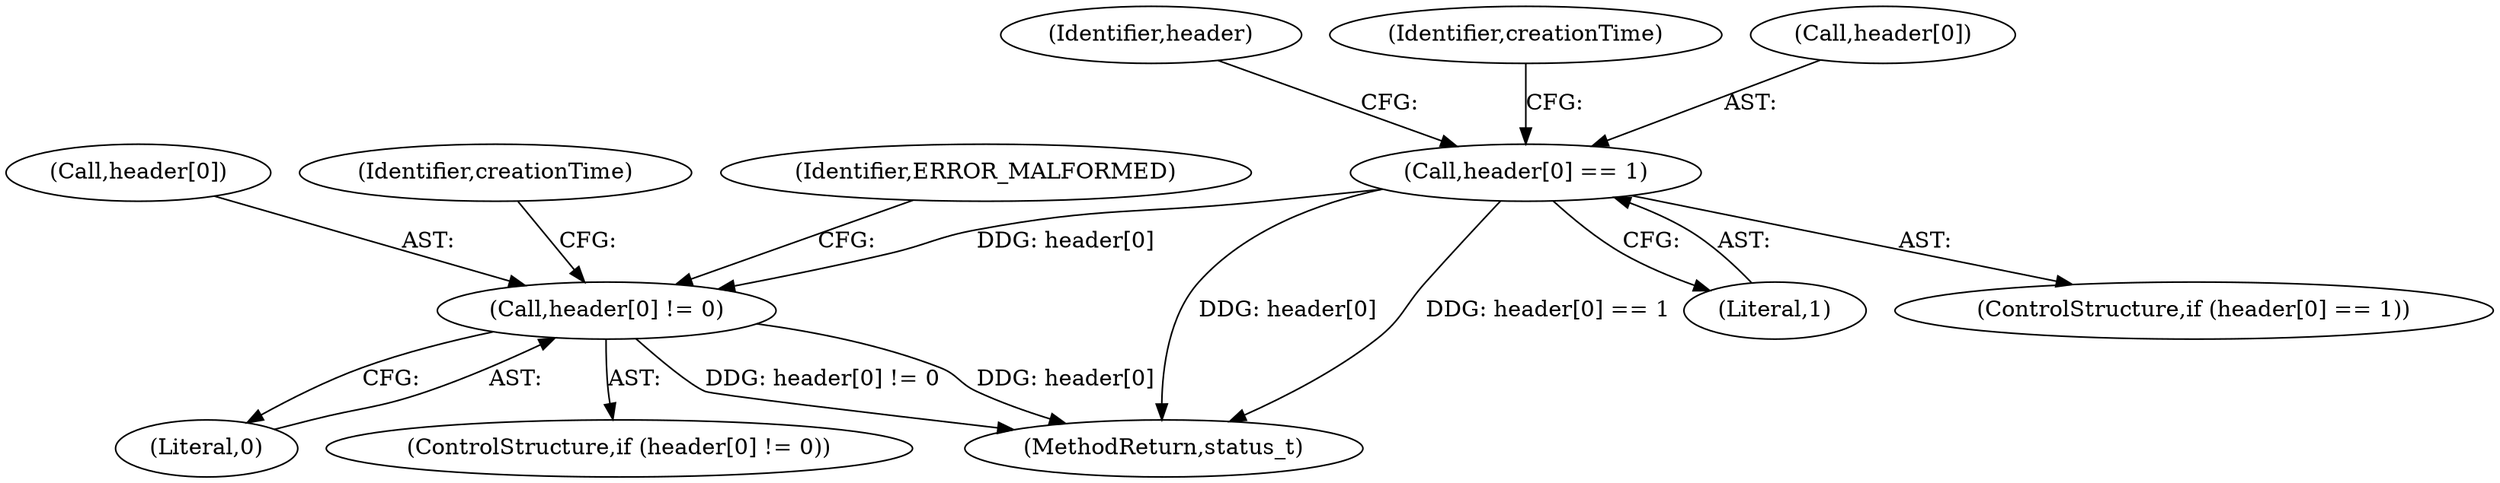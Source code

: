 digraph "0_Android_8a3a2f6ea7defe1a81bb32b3c9f3537f84749b9d@array" {
"1003150" [label="(Call,header[0] != 0)"];
"1003113" [label="(Call,header[0] == 1)"];
"1003151" [label="(Call,header[0])"];
"1003150" [label="(Call,header[0] != 0)"];
"1003113" [label="(Call,header[0] == 1)"];
"1003154" [label="(Literal,0)"];
"1003149" [label="(ControlStructure,if (header[0] != 0))"];
"1003117" [label="(Literal,1)"];
"1003152" [label="(Identifier,header)"];
"1003161" [label="(Identifier,creationTime)"];
"1003157" [label="(Identifier,ERROR_MALFORMED)"];
"1003120" [label="(Identifier,creationTime)"];
"1003112" [label="(ControlStructure,if (header[0] == 1))"];
"1003114" [label="(Call,header[0])"];
"1003903" [label="(MethodReturn,status_t)"];
"1003150" -> "1003149"  [label="AST: "];
"1003150" -> "1003154"  [label="CFG: "];
"1003151" -> "1003150"  [label="AST: "];
"1003154" -> "1003150"  [label="AST: "];
"1003157" -> "1003150"  [label="CFG: "];
"1003161" -> "1003150"  [label="CFG: "];
"1003150" -> "1003903"  [label="DDG: header[0] != 0"];
"1003150" -> "1003903"  [label="DDG: header[0]"];
"1003113" -> "1003150"  [label="DDG: header[0]"];
"1003113" -> "1003112"  [label="AST: "];
"1003113" -> "1003117"  [label="CFG: "];
"1003114" -> "1003113"  [label="AST: "];
"1003117" -> "1003113"  [label="AST: "];
"1003120" -> "1003113"  [label="CFG: "];
"1003152" -> "1003113"  [label="CFG: "];
"1003113" -> "1003903"  [label="DDG: header[0]"];
"1003113" -> "1003903"  [label="DDG: header[0] == 1"];
}
